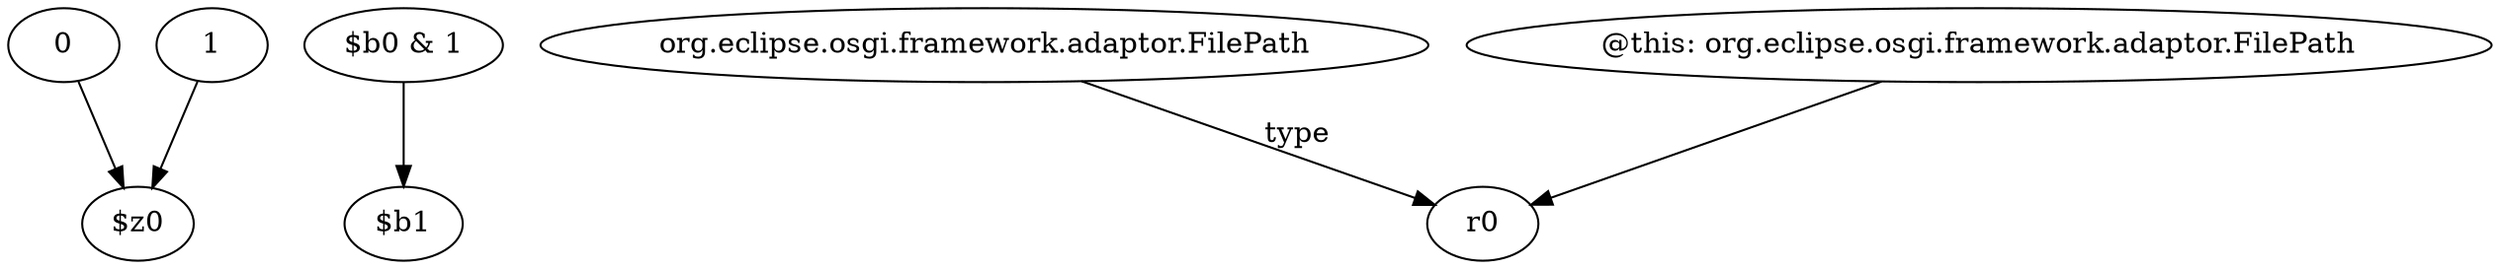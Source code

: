 digraph g {
0[label="0"]
1[label="$z0"]
0->1[label=""]
2[label="$b0 & 1"]
3[label="$b1"]
2->3[label=""]
4[label="org.eclipse.osgi.framework.adaptor.FilePath"]
5[label="r0"]
4->5[label="type"]
6[label="@this: org.eclipse.osgi.framework.adaptor.FilePath"]
6->5[label=""]
7[label="1"]
7->1[label=""]
}